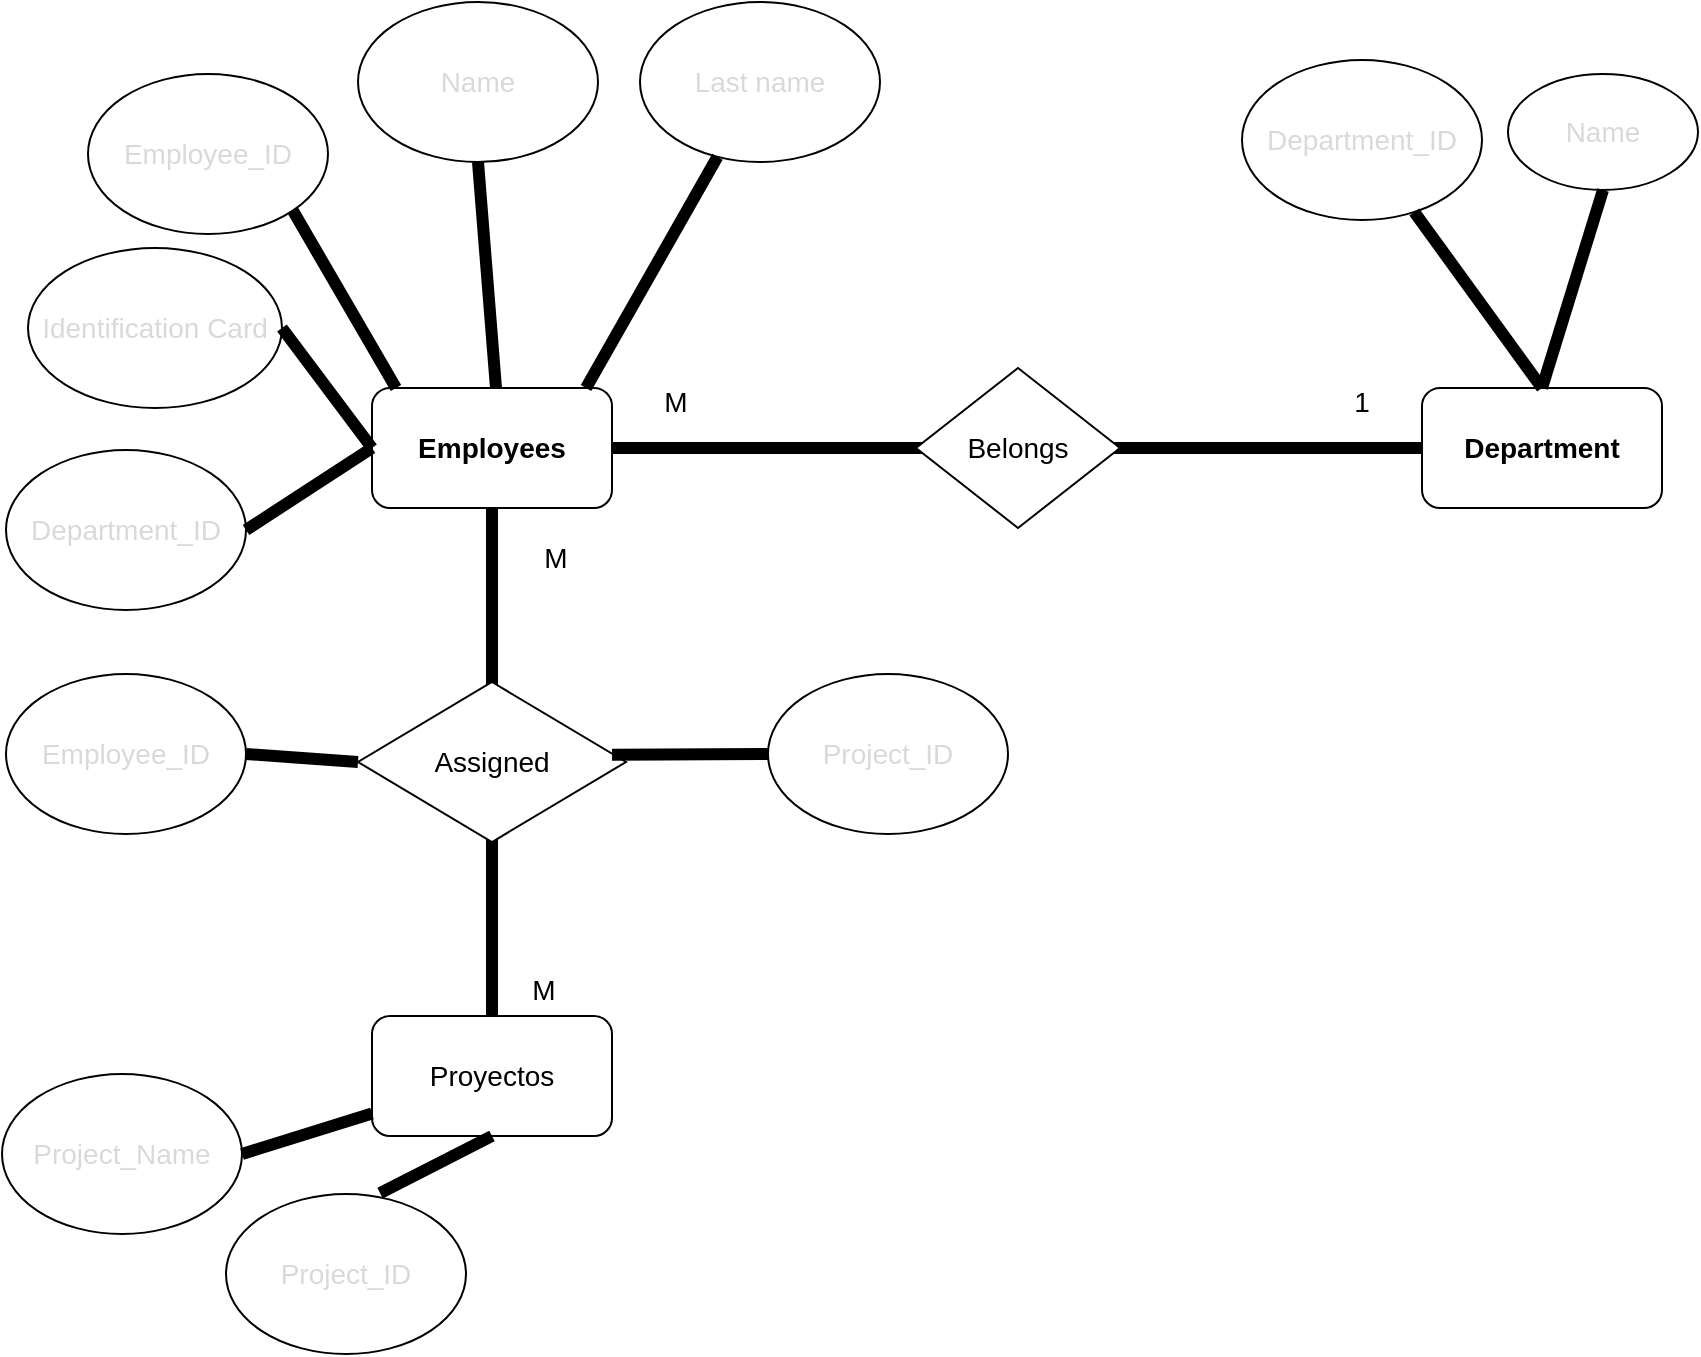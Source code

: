 <mxfile>
    <diagram id="TLULytmjMiT2N89SHuB2" name="Page-1">
        <mxGraphModel dx="1002" dy="563" grid="0" gridSize="10" guides="1" tooltips="1" connect="1" arrows="1" fold="1" page="1" pageScale="1" pageWidth="1100" pageHeight="850" background="#ffffff" math="0" shadow="0">
            <root>
                <mxCell id="0"/>
                <mxCell id="1" parent="0"/>
                <mxCell id="2" value="&lt;font style=&quot;font-size: 14px;&quot;&gt;&lt;b&gt;Employees&lt;/b&gt;&lt;/font&gt;" style="rounded=1;whiteSpace=wrap;html=1;" parent="1" vertex="1">
                    <mxGeometry x="206" y="307" width="120" height="60" as="geometry"/>
                </mxCell>
                <mxCell id="3" value="&lt;font style=&quot;font-size: 14px;&quot;&gt;&lt;b&gt;Department&lt;/b&gt;&lt;/font&gt;" style="rounded=1;whiteSpace=wrap;html=1;" parent="1" vertex="1">
                    <mxGeometry x="731" y="307" width="120" height="60" as="geometry"/>
                </mxCell>
                <mxCell id="6" value="Proyectos" style="rounded=1;whiteSpace=wrap;html=1;fontSize=14;" parent="1" vertex="1">
                    <mxGeometry x="206" y="621" width="120" height="60" as="geometry"/>
                </mxCell>
                <mxCell id="8" value="" style="endArrow=none;html=1;fontSize=14;exitX=1;exitY=0.5;exitDx=0;exitDy=0;strokeColor=default;jumpSize=17;strokeWidth=6;" parent="1" source="2" target="3" edge="1">
                    <mxGeometry width="50" height="50" relative="1" as="geometry">
                        <mxPoint x="637" y="438" as="sourcePoint"/>
                        <mxPoint x="687" y="388" as="targetPoint"/>
                    </mxGeometry>
                </mxCell>
                <mxCell id="5" value="Belongs" style="rhombus;whiteSpace=wrap;html=1;fontSize=14;" parent="1" vertex="1">
                    <mxGeometry x="478" y="297" width="102" height="80" as="geometry"/>
                </mxCell>
                <mxCell id="9" value="" style="endArrow=none;html=1;fontSize=14;exitX=0.5;exitY=1;exitDx=0;exitDy=0;strokeColor=default;jumpSize=17;strokeWidth=6;entryX=0.5;entryY=0;entryDx=0;entryDy=0;" parent="1" source="2" target="6" edge="1">
                    <mxGeometry width="50" height="50" relative="1" as="geometry">
                        <mxPoint x="336" y="347" as="sourcePoint"/>
                        <mxPoint x="741" y="347" as="targetPoint"/>
                    </mxGeometry>
                </mxCell>
                <mxCell id="7" value="Assigned" style="rhombus;whiteSpace=wrap;html=1;fontSize=14;" parent="1" vertex="1">
                    <mxGeometry x="199" y="454" width="134" height="80" as="geometry"/>
                </mxCell>
                <mxCell id="10" value="M" style="text;html=1;strokeColor=none;fillColor=none;align=center;verticalAlign=middle;whiteSpace=wrap;rounded=0;fontSize=14;" parent="1" vertex="1">
                    <mxGeometry x="328" y="299" width="60" height="30" as="geometry"/>
                </mxCell>
                <mxCell id="11" value="1" style="text;html=1;strokeColor=none;fillColor=none;align=center;verticalAlign=middle;whiteSpace=wrap;rounded=0;fontSize=14;" parent="1" vertex="1">
                    <mxGeometry x="671" y="299" width="60" height="30" as="geometry"/>
                </mxCell>
                <mxCell id="12" value="M" style="text;html=1;strokeColor=none;fillColor=none;align=center;verticalAlign=middle;whiteSpace=wrap;rounded=0;fontSize=14;" parent="1" vertex="1">
                    <mxGeometry x="262" y="593" width="60" height="30" as="geometry"/>
                </mxCell>
                <mxCell id="13" value="M" style="text;html=1;strokeColor=none;fillColor=none;align=center;verticalAlign=middle;whiteSpace=wrap;rounded=0;fontSize=14;" parent="1" vertex="1">
                    <mxGeometry x="268" y="377" width="60" height="30" as="geometry"/>
                </mxCell>
                <mxCell id="16" value="&lt;font color=&quot;#d9d9d9&quot;&gt;Employee_ID&lt;/font&gt;" style="ellipse;whiteSpace=wrap;html=1;fontSize=14;fontColor=#000000;" parent="1" vertex="1">
                    <mxGeometry x="64" y="150" width="120" height="80" as="geometry"/>
                </mxCell>
                <mxCell id="18" value="&lt;font color=&quot;#d9d9d9&quot;&gt;Name&lt;/font&gt;" style="ellipse;whiteSpace=wrap;html=1;fontSize=14;fontColor=#000000;" parent="1" vertex="1">
                    <mxGeometry x="199" y="114" width="120" height="80" as="geometry"/>
                </mxCell>
                <mxCell id="19" value="&lt;font color=&quot;#d9d9d9&quot;&gt;Last name&lt;/font&gt;" style="ellipse;whiteSpace=wrap;html=1;fontSize=14;fontColor=#000000;" parent="1" vertex="1">
                    <mxGeometry x="340" y="114" width="120" height="80" as="geometry"/>
                </mxCell>
                <mxCell id="20" value="&lt;font color=&quot;#d9d9d9&quot;&gt;Identification Card&lt;/font&gt;" style="ellipse;whiteSpace=wrap;html=1;fontSize=14;fontColor=#000000;" parent="1" vertex="1">
                    <mxGeometry x="34" y="237" width="127" height="80" as="geometry"/>
                </mxCell>
                <mxCell id="21" value="" style="endArrow=none;html=1;strokeColor=default;strokeWidth=6;fontSize=14;fontColor=#d9d9d9;jumpSize=17;entryX=1;entryY=0.5;entryDx=0;entryDy=0;exitX=0;exitY=0.5;exitDx=0;exitDy=0;" parent="1" source="2" target="20" edge="1">
                    <mxGeometry width="50" height="50" relative="1" as="geometry">
                        <mxPoint x="631" y="435" as="sourcePoint"/>
                        <mxPoint x="681" y="385" as="targetPoint"/>
                    </mxGeometry>
                </mxCell>
                <mxCell id="22" value="" style="endArrow=none;html=1;strokeColor=default;strokeWidth=6;fontSize=14;fontColor=#d9d9d9;jumpSize=17;entryX=1;entryY=1;entryDx=0;entryDy=0;exitX=0;exitY=0.5;exitDx=0;exitDy=0;" edge="1" parent="1" target="16">
                    <mxGeometry width="50" height="50" relative="1" as="geometry">
                        <mxPoint x="218" y="307" as="sourcePoint"/>
                        <mxPoint x="173" y="247" as="targetPoint"/>
                    </mxGeometry>
                </mxCell>
                <mxCell id="23" value="" style="endArrow=none;html=1;strokeColor=default;strokeWidth=6;fontSize=14;fontColor=#d9d9d9;jumpSize=17;entryX=0.5;entryY=1;entryDx=0;entryDy=0;exitX=0;exitY=0.5;exitDx=0;exitDy=0;" edge="1" parent="1" target="18">
                    <mxGeometry width="50" height="50" relative="1" as="geometry">
                        <mxPoint x="268" y="307" as="sourcePoint"/>
                        <mxPoint x="223" y="247" as="targetPoint"/>
                    </mxGeometry>
                </mxCell>
                <mxCell id="24" value="" style="endArrow=none;html=1;strokeColor=default;strokeWidth=6;fontSize=14;fontColor=#d9d9d9;jumpSize=17;exitX=0;exitY=0.5;exitDx=0;exitDy=0;" edge="1" parent="1" target="19">
                    <mxGeometry width="50" height="50" relative="1" as="geometry">
                        <mxPoint x="313" y="307" as="sourcePoint"/>
                        <mxPoint x="268" y="247" as="targetPoint"/>
                    </mxGeometry>
                </mxCell>
                <mxCell id="25" value="&lt;font color=&quot;#d9d9d9&quot;&gt;Department_ID&lt;/font&gt;" style="ellipse;whiteSpace=wrap;html=1;fontSize=14;fontColor=#000000;" vertex="1" parent="1">
                    <mxGeometry x="641" y="143" width="120" height="80" as="geometry"/>
                </mxCell>
                <mxCell id="26" value="&lt;font color=&quot;#d9d9d9&quot;&gt;Name&lt;/font&gt;" style="ellipse;whiteSpace=wrap;html=1;fontSize=14;fontColor=#000000;" vertex="1" parent="1">
                    <mxGeometry x="774" y="150" width="95" height="58" as="geometry"/>
                </mxCell>
                <mxCell id="28" value="&lt;font color=&quot;#d9d9d9&quot;&gt;Department_ID&lt;/font&gt;" style="ellipse;whiteSpace=wrap;html=1;fontSize=14;fontColor=#000000;" vertex="1" parent="1">
                    <mxGeometry x="23" y="338" width="120" height="80" as="geometry"/>
                </mxCell>
                <mxCell id="29" value="" style="endArrow=none;html=1;strokeColor=default;strokeWidth=6;fontSize=14;fontColor=#d9d9d9;jumpSize=17;entryX=1;entryY=0.5;entryDx=0;entryDy=0;exitX=0;exitY=0.5;exitDx=0;exitDy=0;" edge="1" parent="1" source="2" target="28">
                    <mxGeometry width="50" height="50" relative="1" as="geometry">
                        <mxPoint x="216" y="347" as="sourcePoint"/>
                        <mxPoint x="171" y="287" as="targetPoint"/>
                    </mxGeometry>
                </mxCell>
                <mxCell id="30" value="" style="endArrow=none;html=1;strokeColor=default;strokeWidth=6;fontSize=14;fontColor=#d9d9d9;jumpSize=17;exitX=0.5;exitY=0;exitDx=0;exitDy=0;" edge="1" parent="1" source="3" target="25">
                    <mxGeometry width="50" height="50" relative="1" as="geometry">
                        <mxPoint x="747" y="283" as="sourcePoint"/>
                        <mxPoint x="702" y="223" as="targetPoint"/>
                    </mxGeometry>
                </mxCell>
                <mxCell id="31" value="" style="endArrow=none;html=1;strokeColor=default;strokeWidth=6;fontSize=14;fontColor=#d9d9d9;jumpSize=17;entryX=0.5;entryY=1;entryDx=0;entryDy=0;exitX=0.5;exitY=0;exitDx=0;exitDy=0;" edge="1" parent="1" source="3" target="26">
                    <mxGeometry width="50" height="50" relative="1" as="geometry">
                        <mxPoint x="226" y="357" as="sourcePoint"/>
                        <mxPoint x="181" y="297" as="targetPoint"/>
                    </mxGeometry>
                </mxCell>
                <mxCell id="32" value="&lt;font color=&quot;#d9d9d9&quot;&gt;Project_Name&lt;/font&gt;" style="ellipse;whiteSpace=wrap;html=1;fontSize=14;fontColor=#000000;" vertex="1" parent="1">
                    <mxGeometry x="21" y="650" width="120" height="80" as="geometry"/>
                </mxCell>
                <mxCell id="33" value="&lt;font color=&quot;#d9d9d9&quot;&gt;Project_ID&lt;/font&gt;" style="ellipse;whiteSpace=wrap;html=1;fontSize=14;fontColor=#000000;" vertex="1" parent="1">
                    <mxGeometry x="133" y="710" width="120" height="80" as="geometry"/>
                </mxCell>
                <mxCell id="34" value="" style="endArrow=none;html=1;strokeColor=default;strokeWidth=6;fontSize=14;fontColor=#d9d9d9;jumpSize=17;entryX=1;entryY=0.5;entryDx=0;entryDy=0;" edge="1" parent="1" source="6" target="32">
                    <mxGeometry width="50" height="50" relative="1" as="geometry">
                        <mxPoint x="216" y="347" as="sourcePoint"/>
                        <mxPoint x="153" y="388" as="targetPoint"/>
                    </mxGeometry>
                </mxCell>
                <mxCell id="35" value="" style="endArrow=none;html=1;strokeColor=default;strokeWidth=6;fontSize=14;fontColor=#d9d9d9;jumpSize=17;entryX=0.642;entryY=-0.005;entryDx=0;entryDy=0;exitX=0.5;exitY=1;exitDx=0;exitDy=0;entryPerimeter=0;" edge="1" parent="1" source="6" target="33">
                    <mxGeometry width="50" height="50" relative="1" as="geometry">
                        <mxPoint x="216" y="679.72" as="sourcePoint"/>
                        <mxPoint x="151" y="700" as="targetPoint"/>
                    </mxGeometry>
                </mxCell>
                <mxCell id="36" value="&lt;font color=&quot;#d9d9d9&quot;&gt;Project_ID&lt;/font&gt;" style="ellipse;whiteSpace=wrap;html=1;fontSize=14;fontColor=#000000;" vertex="1" parent="1">
                    <mxGeometry x="404" y="450" width="120" height="80" as="geometry"/>
                </mxCell>
                <mxCell id="37" value="&lt;font color=&quot;#d9d9d9&quot;&gt;Employee_ID&lt;/font&gt;" style="ellipse;whiteSpace=wrap;html=1;fontSize=14;fontColor=#000000;" vertex="1" parent="1">
                    <mxGeometry x="23" y="450" width="120" height="80" as="geometry"/>
                </mxCell>
                <mxCell id="38" value="" style="endArrow=none;html=1;strokeColor=default;strokeWidth=6;fontSize=14;fontColor=#d9d9d9;jumpSize=17;entryX=1;entryY=0.5;entryDx=0;entryDy=0;exitX=0;exitY=0.5;exitDx=0;exitDy=0;" edge="1" parent="1" source="7" target="37">
                    <mxGeometry width="50" height="50" relative="1" as="geometry">
                        <mxPoint x="216" y="347" as="sourcePoint"/>
                        <mxPoint x="153" y="388" as="targetPoint"/>
                    </mxGeometry>
                </mxCell>
                <mxCell id="39" value="" style="endArrow=none;html=1;strokeColor=default;strokeWidth=6;fontSize=14;fontColor=#d9d9d9;jumpSize=17;entryX=0.948;entryY=0.455;entryDx=0;entryDy=0;exitX=0;exitY=0.5;exitDx=0;exitDy=0;entryPerimeter=0;" edge="1" parent="1" source="36" target="7">
                    <mxGeometry width="50" height="50" relative="1" as="geometry">
                        <mxPoint x="226" y="357" as="sourcePoint"/>
                        <mxPoint x="163" y="398" as="targetPoint"/>
                    </mxGeometry>
                </mxCell>
            </root>
        </mxGraphModel>
    </diagram>
</mxfile>